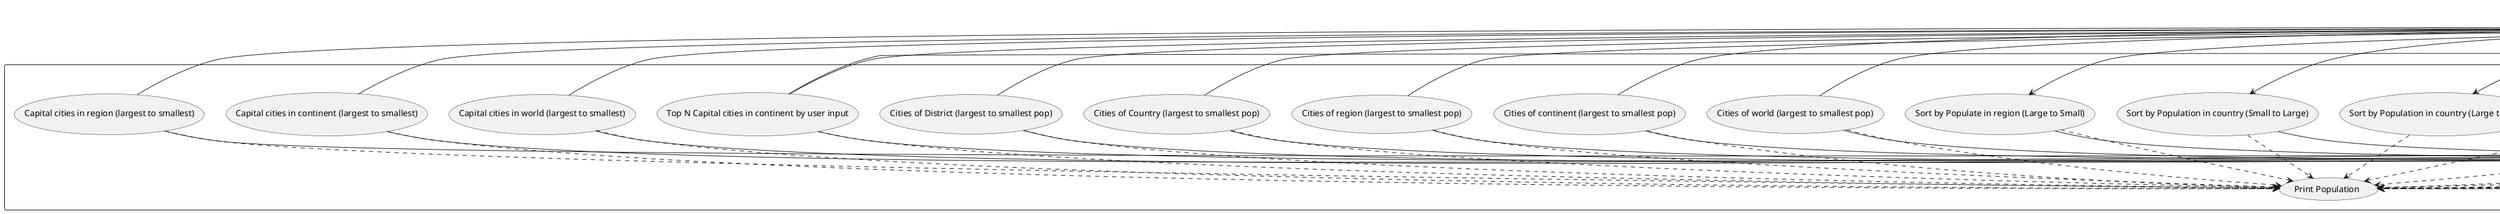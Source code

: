 @startuml
'https://plantuml.com/use-case-diagram
User as User
rectangle Database
rectangle "User Interface"{
usecase UCa as "Print Population"
usecase UInput as "User Input"

Usecase UC1 as "Sort by Population in country (Large to Small)"
User --> UC1
UC1 -- Database
UC1 ..> UCa

Usecase UC2 as "Sort by Population in country (Small to Large)"
User --> UC2
UC2 -- Database
UC2 ..> UCa

Usecase UC3 as "Sort by Populate in region (Large to Small)"
User --> UC3
UC3--Database
UC3 ..> UCa

Usecase UC4 as "Get top N in countries of world by User input"
User --> UC4
UC4 - UInput
UInput <- User
UC4 --Database

Usecase UC5 as "Get top N in countries of continent by User input"
User --> UC5
UC5 - UInput
UInput <- User
UC5 --Database

Usecase UC6 as "Get top N in countries of region by User input"
User --> UC6
UC6 - UInput
UInput <- User
UC6 --Database

Usecase UC7 as "Cities of world (largest to smallest pop)"
User -- UC7
UC7 -- Database
UC7 ..> UCa

Usecase UC8 as "Cities of continent (largest to smallest pop)"
User --UC8
UC8 --Database
UC8 ..> UCa

Usecase UC9 as "Cities of region (largest to smallest pop)"
User --UC9
UC9 --Database
UC9 ..> UCa

Usecase UC10 as "Cities of Country (largest to smallest pop)"
User --UC10
UC10 --Database
UC10 ..> UCa

Usecase UC11 as "Cities of District (largest to smallest pop)"
User --UC11
UC11 --Database
UC11 ..> UCa

Usecase UC12 as "Top N populated cities in world by User input"
User -- UC12
UC12 -- Database
UC12 ..> UCa
UC12 -UInput

Usecase UC13 as "Top N populated cities in continent by User input"
User -- UC13
UC13 -- Database
UC13 ..> UCa
UC13 -UInput

Usecase UC14 as "Top N populated cities in region by User input"
User -- UC14
UC14 -- Database
UC14 ..> UCa
UC14 -UInput

Usecase UC15 as "Top N populated cities in country by User input"
User -- UC15
UC15 -- Database
UC15 ..> UCa
UC15 -UInput

Usecase UC16 as "Top N populated cities in district by User input"
User -- UC16
UC16 -- Database
UC16 ..> UCa
UC16 - UInput

Usecase UC17 as "Capital cities in world (largest to smallest)"
User -- UC17
UC17--Database
UC17 ..> UCa

Usecase UC18 as "Capital cities in continent (largest to smallest)"
User -- UC18
UC18--Database
UC18 ..> UCa

Usecase UC19 as "Capital cities in region (largest to smallest)"
User -- UC19
UC19--Database
UC19 ..> UCa

Usecase UC20 as "Top N Capital cities in world by user input"
User --UC20
UC20 -- Database
UC20 ..> UCa
UC20 - UInput

Usecase UC21 as "Top N Capital cities in continent by user input"
User --UC21
UC21 -- Database
UC21 ..> UCa
UC21 - UInput

Usecase UC22 as "Top N Capital cities in region by user input"
User --UC22
UC22 -- Database
UC22 ..> UCa
UC22 - UInput

Usecase UC23 as "Population of urban and rural people in cities of continent"
User -- UC23
UC23 -- Database
UC23 ..> UCa

Usecase UC24 as "Population of urban and rural people in cities of region"
User -- UC24
UC24 -- Database
UC24 ..> UCa

Usecase UC25 as "Population of urban and rural people in cities of country"
User -- UC25
UC25 -- Database
UC25 ..> UCa
}
@enduml